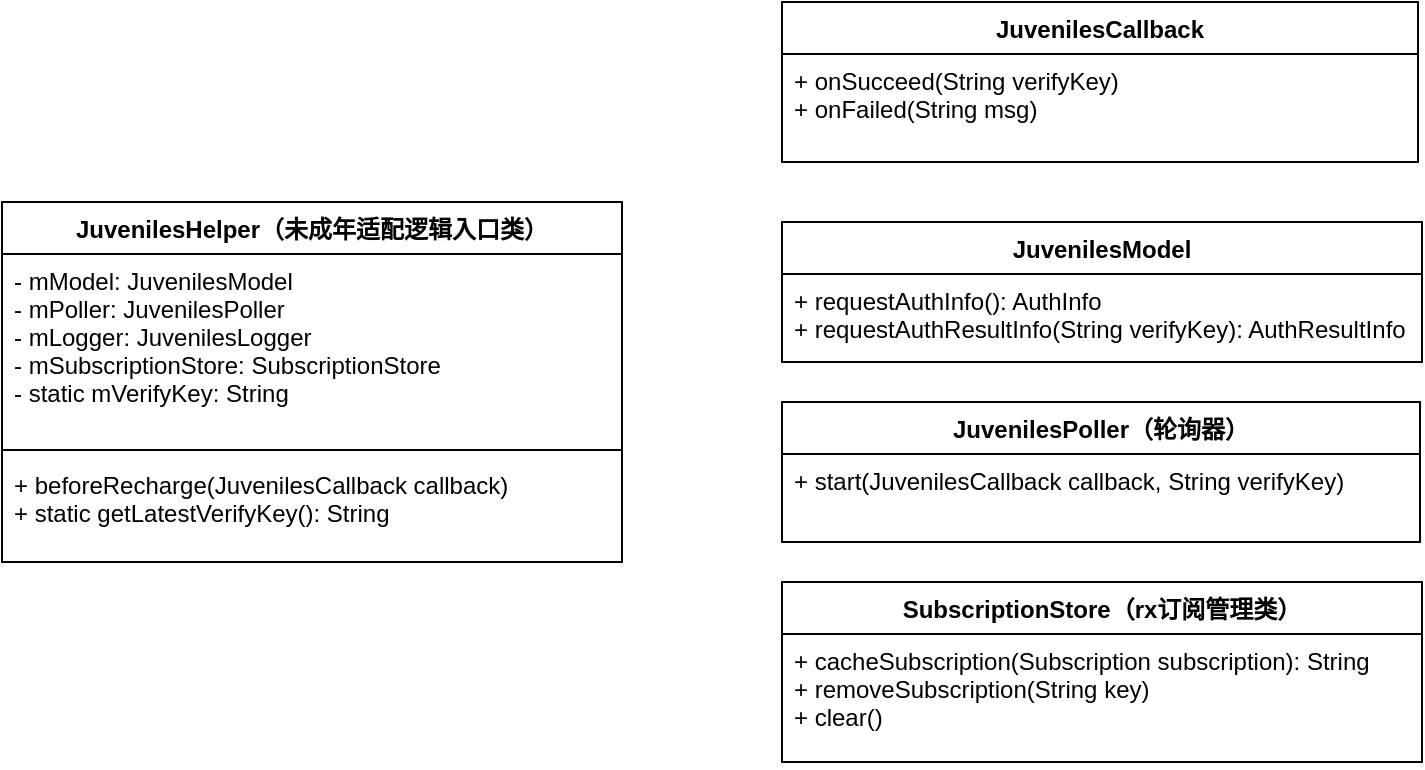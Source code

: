 <mxfile version="20.2.3" type="github">
  <diagram id="o8YjSROn_AFCNBY6l8RM" name="第 1 页">
    <mxGraphModel dx="1234" dy="739" grid="0" gridSize="10" guides="1" tooltips="1" connect="1" arrows="1" fold="1" page="0" pageScale="1" pageWidth="827" pageHeight="1169" math="0" shadow="0">
      <root>
        <mxCell id="0" />
        <mxCell id="1" parent="0" />
        <mxCell id="OryWQzoYKtPWbWz9CgvQ-1" value="JuvenilesHelper（未成年适配逻辑入口类）" style="swimlane;fontStyle=1;align=center;verticalAlign=top;childLayout=stackLayout;horizontal=1;startSize=26;horizontalStack=0;resizeParent=1;resizeParentMax=0;resizeLast=0;collapsible=1;marginBottom=0;" vertex="1" parent="1">
          <mxGeometry x="300" y="280" width="310" height="180" as="geometry" />
        </mxCell>
        <mxCell id="OryWQzoYKtPWbWz9CgvQ-2" value="- mModel: JuvenilesModel&#xa;- mPoller: JuvenilesPoller&#xa;- mLogger: JuvenilesLogger&#xa;- mSubscriptionStore: SubscriptionStore&#xa;- static mVerifyKey: String" style="text;strokeColor=none;fillColor=none;align=left;verticalAlign=top;spacingLeft=4;spacingRight=4;overflow=hidden;rotatable=0;points=[[0,0.5],[1,0.5]];portConstraint=eastwest;" vertex="1" parent="OryWQzoYKtPWbWz9CgvQ-1">
          <mxGeometry y="26" width="310" height="94" as="geometry" />
        </mxCell>
        <mxCell id="OryWQzoYKtPWbWz9CgvQ-3" value="" style="line;strokeWidth=1;fillColor=none;align=left;verticalAlign=middle;spacingTop=-1;spacingLeft=3;spacingRight=3;rotatable=0;labelPosition=right;points=[];portConstraint=eastwest;" vertex="1" parent="OryWQzoYKtPWbWz9CgvQ-1">
          <mxGeometry y="120" width="310" height="8" as="geometry" />
        </mxCell>
        <mxCell id="OryWQzoYKtPWbWz9CgvQ-4" value="+ beforeRecharge(JuvenilesCallback callback)&#xa;+ static getLatestVerifyKey(): String" style="text;strokeColor=none;fillColor=none;align=left;verticalAlign=top;spacingLeft=4;spacingRight=4;overflow=hidden;rotatable=0;points=[[0,0.5],[1,0.5]];portConstraint=eastwest;" vertex="1" parent="OryWQzoYKtPWbWz9CgvQ-1">
          <mxGeometry y="128" width="310" height="52" as="geometry" />
        </mxCell>
        <mxCell id="OryWQzoYKtPWbWz9CgvQ-5" value="JuvenilesCallback" style="swimlane;fontStyle=1;align=center;verticalAlign=top;childLayout=stackLayout;horizontal=1;startSize=26;horizontalStack=0;resizeParent=1;resizeParentMax=0;resizeLast=0;collapsible=1;marginBottom=0;" vertex="1" parent="1">
          <mxGeometry x="690" y="180" width="318" height="80" as="geometry" />
        </mxCell>
        <mxCell id="OryWQzoYKtPWbWz9CgvQ-8" value="+ onSucceed(String verifyKey)&#xa;+ onFailed(String msg)&#xa;" style="text;strokeColor=none;fillColor=none;align=left;verticalAlign=top;spacingLeft=4;spacingRight=4;overflow=hidden;rotatable=0;points=[[0,0.5],[1,0.5]];portConstraint=eastwest;" vertex="1" parent="OryWQzoYKtPWbWz9CgvQ-5">
          <mxGeometry y="26" width="318" height="54" as="geometry" />
        </mxCell>
        <mxCell id="OryWQzoYKtPWbWz9CgvQ-9" value="JuvenilesModel" style="swimlane;fontStyle=1;align=center;verticalAlign=top;childLayout=stackLayout;horizontal=1;startSize=26;horizontalStack=0;resizeParent=1;resizeParentMax=0;resizeLast=0;collapsible=1;marginBottom=0;" vertex="1" parent="1">
          <mxGeometry x="690" y="290" width="320" height="70" as="geometry" />
        </mxCell>
        <mxCell id="OryWQzoYKtPWbWz9CgvQ-12" value="+ requestAuthInfo(): AuthInfo&#xa;+ requestAuthResultInfo(String verifyKey): AuthResultInfo" style="text;strokeColor=none;fillColor=none;align=left;verticalAlign=top;spacingLeft=4;spacingRight=4;overflow=hidden;rotatable=0;points=[[0,0.5],[1,0.5]];portConstraint=eastwest;" vertex="1" parent="OryWQzoYKtPWbWz9CgvQ-9">
          <mxGeometry y="26" width="320" height="44" as="geometry" />
        </mxCell>
        <mxCell id="OryWQzoYKtPWbWz9CgvQ-13" value="JuvenilesPoller（轮询器）" style="swimlane;fontStyle=1;align=center;verticalAlign=top;childLayout=stackLayout;horizontal=1;startSize=26;horizontalStack=0;resizeParent=1;resizeParentMax=0;resizeLast=0;collapsible=1;marginBottom=0;" vertex="1" parent="1">
          <mxGeometry x="690" y="380" width="319" height="70" as="geometry" />
        </mxCell>
        <mxCell id="OryWQzoYKtPWbWz9CgvQ-14" value="+ start(JuvenilesCallback callback, String verifyKey)" style="text;strokeColor=none;fillColor=none;align=left;verticalAlign=top;spacingLeft=4;spacingRight=4;overflow=hidden;rotatable=0;points=[[0,0.5],[1,0.5]];portConstraint=eastwest;" vertex="1" parent="OryWQzoYKtPWbWz9CgvQ-13">
          <mxGeometry y="26" width="319" height="44" as="geometry" />
        </mxCell>
        <mxCell id="OryWQzoYKtPWbWz9CgvQ-15" value="SubscriptionStore（rx订阅管理类）" style="swimlane;fontStyle=1;align=center;verticalAlign=top;childLayout=stackLayout;horizontal=1;startSize=26;horizontalStack=0;resizeParent=1;resizeParentMax=0;resizeLast=0;collapsible=1;marginBottom=0;" vertex="1" parent="1">
          <mxGeometry x="690" y="470" width="320" height="90" as="geometry" />
        </mxCell>
        <mxCell id="OryWQzoYKtPWbWz9CgvQ-16" value="+ cacheSubscription(Subscription subscription): String&#xa;+ removeSubscription(String key)&#xa;+ clear()" style="text;strokeColor=none;fillColor=none;align=left;verticalAlign=top;spacingLeft=4;spacingRight=4;overflow=hidden;rotatable=0;points=[[0,0.5],[1,0.5]];portConstraint=eastwest;" vertex="1" parent="OryWQzoYKtPWbWz9CgvQ-15">
          <mxGeometry y="26" width="320" height="64" as="geometry" />
        </mxCell>
      </root>
    </mxGraphModel>
  </diagram>
</mxfile>
